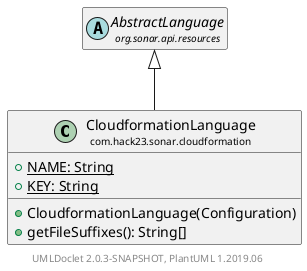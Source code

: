 @startuml
    set namespaceSeparator none
    hide empty fields
    hide empty methods

    class "<size:14>CloudformationLanguage\n<size:10>com.hack23.sonar.cloudformation" as com.hack23.sonar.cloudformation.CloudformationLanguage [[CloudformationLanguage.html]] {
        {static} +NAME: String
        {static} +KEY: String
        +CloudformationLanguage(Configuration)
        +getFileSuffixes(): String[]
    }

    abstract class "<size:14>AbstractLanguage\n<size:10>org.sonar.api.resources" as org.sonar.api.resources.AbstractLanguage

    org.sonar.api.resources.AbstractLanguage <|-- com.hack23.sonar.cloudformation.CloudformationLanguage

    center footer UMLDoclet 2.0.3-SNAPSHOT, PlantUML 1.2019.06
@enduml
